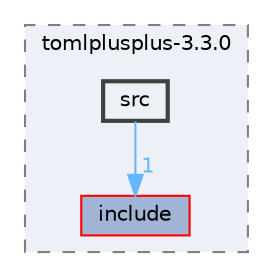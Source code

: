 digraph "C:/Users/HP/Documents/GitHub/Minero-Game/Classes/ConfigMan/lib/tomlplusplus-3.3.0/tomlplusplus-3.3.0/src"
{
 // LATEX_PDF_SIZE
  bgcolor="transparent";
  edge [fontname=Helvetica,fontsize=10,labelfontname=Helvetica,labelfontsize=10];
  node [fontname=Helvetica,fontsize=10,shape=box,height=0.2,width=0.4];
  compound=true
  subgraph clusterdir_5f7c28d66927b08fb6ced16891b997d5 {
    graph [ bgcolor="#edf0f7", pencolor="grey50", label="tomlplusplus-3.3.0", fontname=Helvetica,fontsize=10 style="filled,dashed", URL="dir_5f7c28d66927b08fb6ced16891b997d5.html",tooltip=""]
  dir_7ea1a06598e441e6de6767bb0d06c29a [label="include", fillcolor="#a2b4d6", color="red", style="filled", URL="dir_7ea1a06598e441e6de6767bb0d06c29a.html",tooltip=""];
  dir_68b4d8458739504894ead7a8e2dd67ea [label="src", fillcolor="#edf0f7", color="grey25", style="filled,bold", URL="dir_68b4d8458739504894ead7a8e2dd67ea.html",tooltip=""];
  }
  dir_68b4d8458739504894ead7a8e2dd67ea->dir_7ea1a06598e441e6de6767bb0d06c29a [headlabel="1", labeldistance=1.5 headhref="dir_000282_000171.html" href="dir_000282_000171.html" color="steelblue1" fontcolor="steelblue1"];
}

